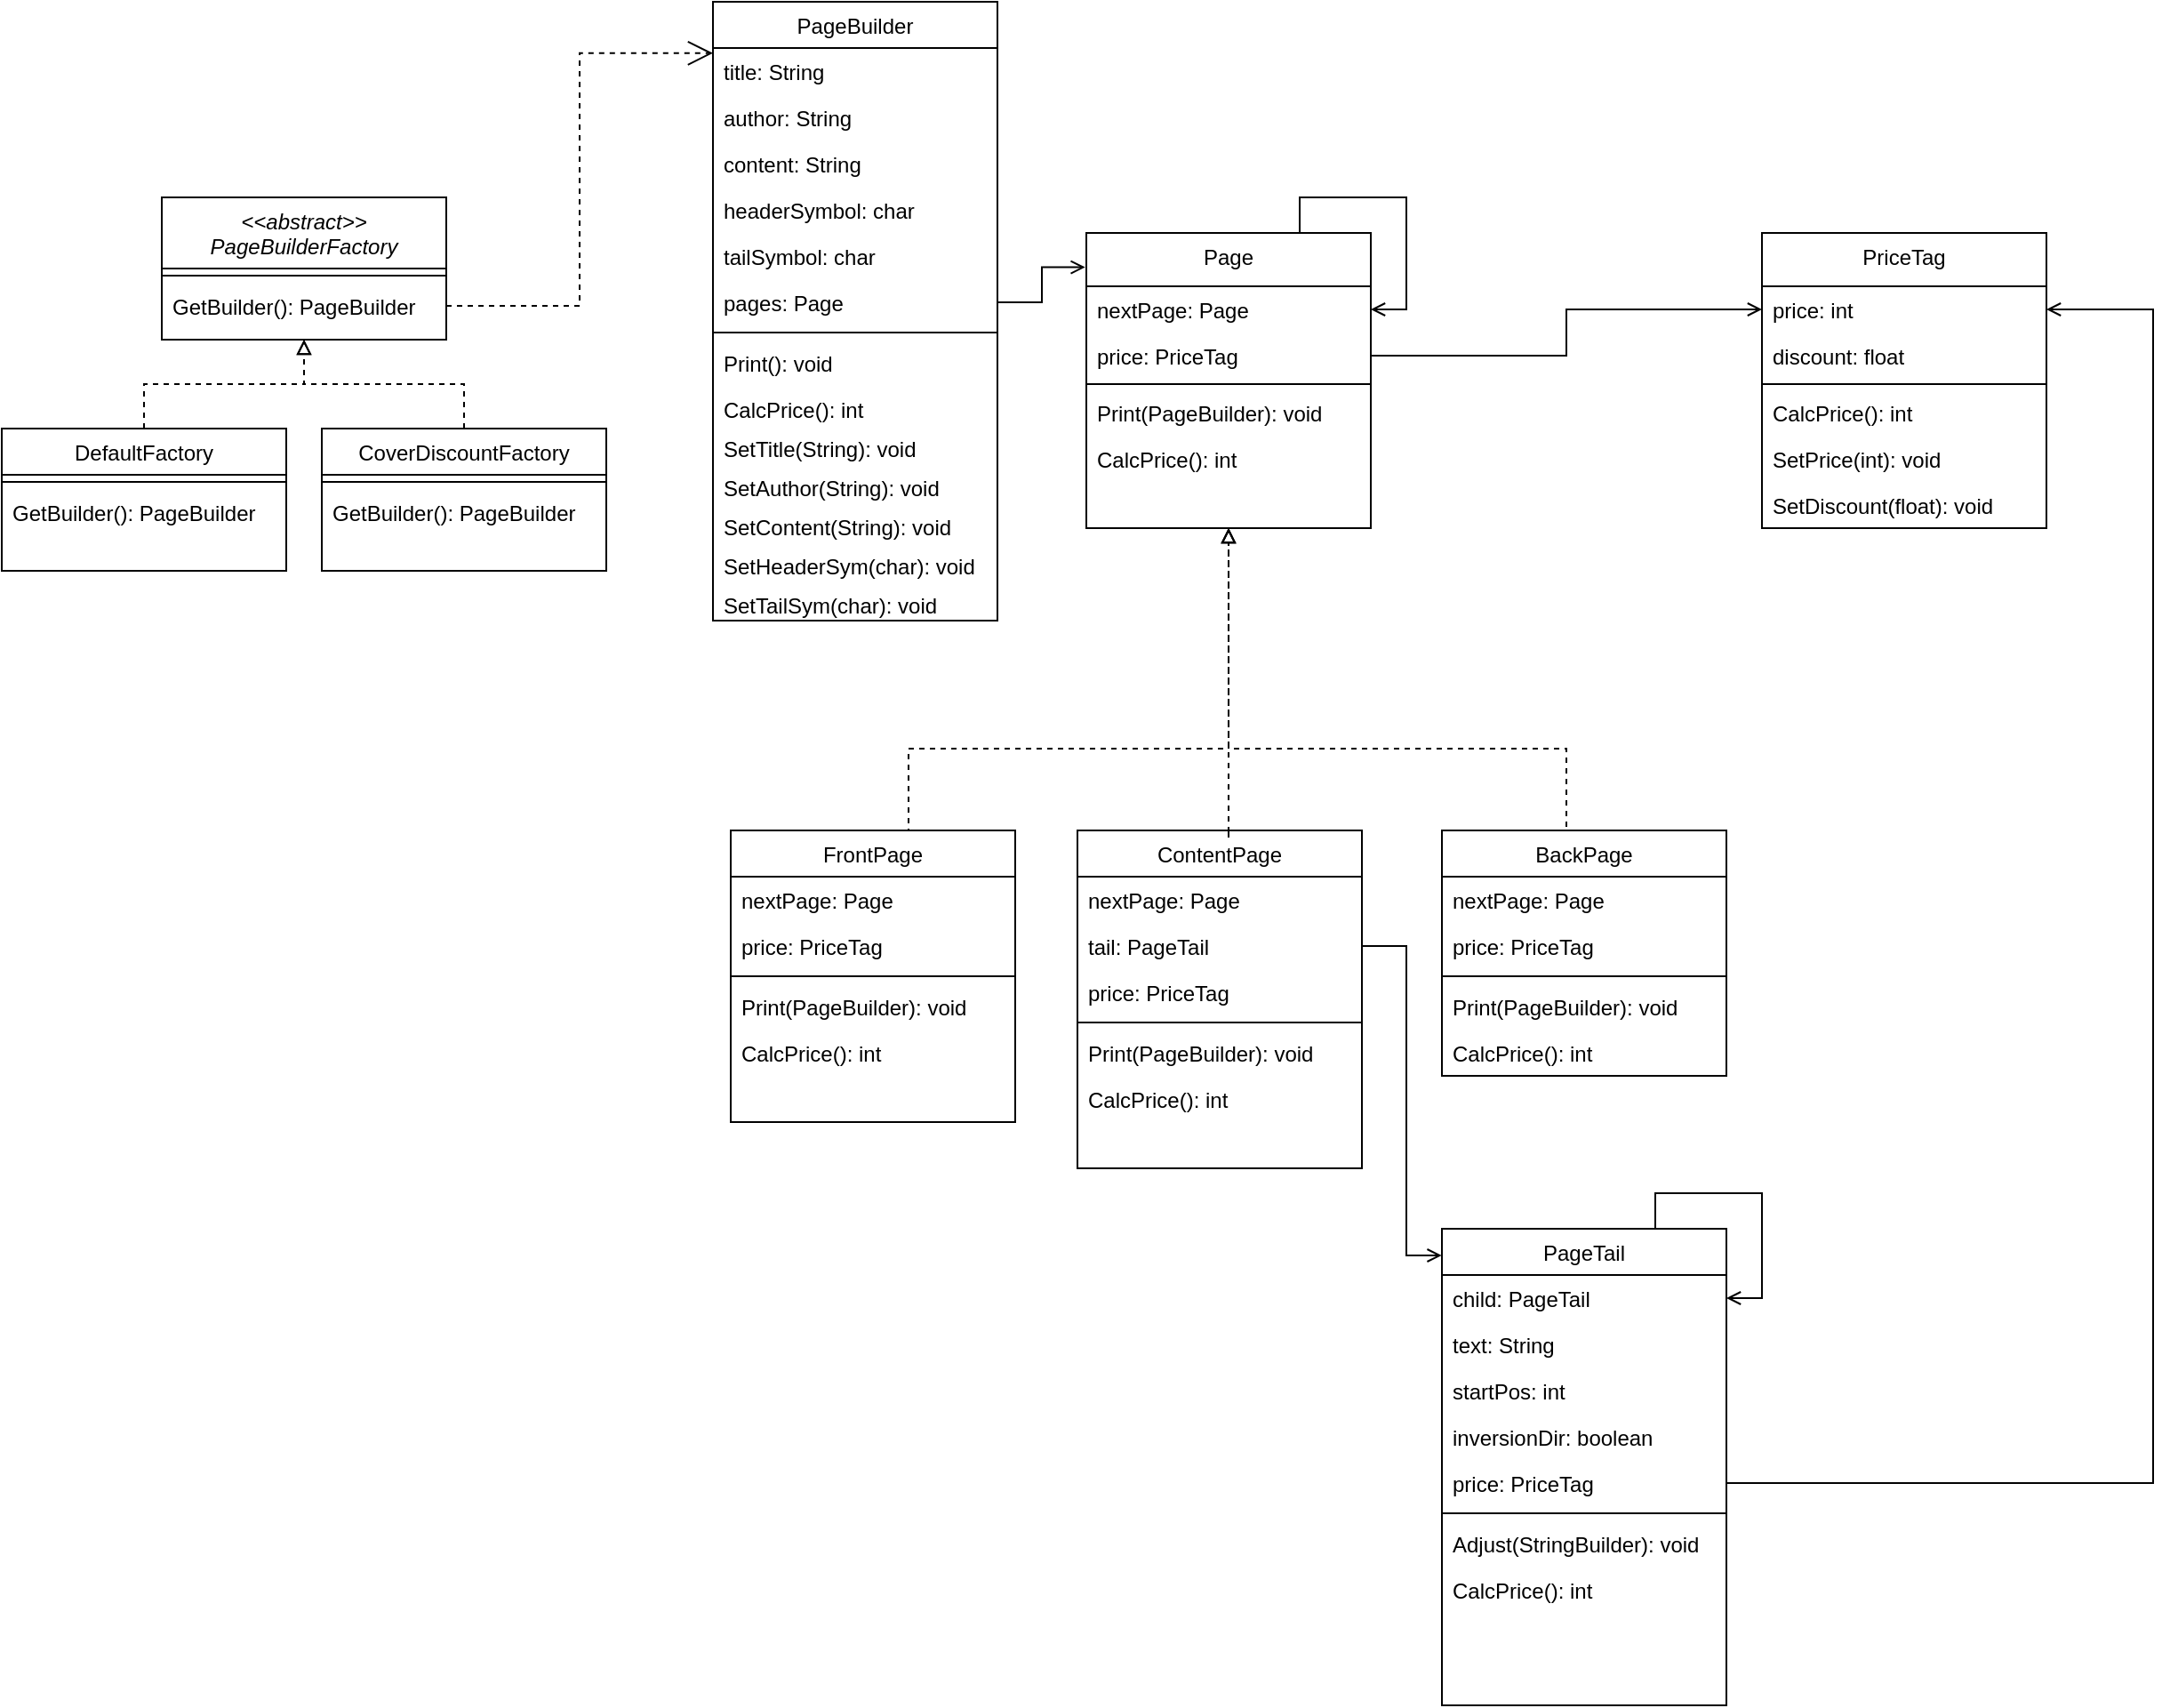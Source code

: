 <mxfile version="22.1.11" type="device">
  <diagram id="C5RBs43oDa-KdzZeNtuy" name="Page-1">
    <mxGraphModel dx="2607" dy="2544" grid="1" gridSize="10" guides="1" tooltips="1" connect="1" arrows="1" fold="1" page="1" pageScale="1" pageWidth="827" pageHeight="1169" math="0" shadow="0">
      <root>
        <mxCell id="WIyWlLk6GJQsqaUBKTNV-0" />
        <mxCell id="WIyWlLk6GJQsqaUBKTNV-1" parent="WIyWlLk6GJQsqaUBKTNV-0" />
        <mxCell id="zkfFHV4jXpPFQw0GAbJ--0" value="&lt;&lt;abstract&gt;&gt;&#xa;PageBuilderFactory" style="swimlane;fontStyle=2;align=center;verticalAlign=top;childLayout=stackLayout;horizontal=1;startSize=40;horizontalStack=0;resizeParent=1;resizeLast=0;collapsible=1;marginBottom=0;rounded=0;shadow=0;strokeWidth=1;" parent="WIyWlLk6GJQsqaUBKTNV-1" vertex="1">
          <mxGeometry x="300" y="-30" width="160" height="80" as="geometry">
            <mxRectangle x="230" y="140" width="160" height="26" as="alternateBounds" />
          </mxGeometry>
        </mxCell>
        <mxCell id="zkfFHV4jXpPFQw0GAbJ--4" value="" style="line;html=1;strokeWidth=1;align=left;verticalAlign=middle;spacingTop=-1;spacingLeft=3;spacingRight=3;rotatable=0;labelPosition=right;points=[];portConstraint=eastwest;" parent="zkfFHV4jXpPFQw0GAbJ--0" vertex="1">
          <mxGeometry y="40" width="160" height="8" as="geometry" />
        </mxCell>
        <mxCell id="HTNGmeO4zJxGfZkJyPWv-75" value="GetBuilder(): PageBuilder" style="text;align=left;verticalAlign=top;spacingLeft=4;spacingRight=4;overflow=hidden;rotatable=0;points=[[0,0.5],[1,0.5]];portConstraint=eastwest;" parent="zkfFHV4jXpPFQw0GAbJ--0" vertex="1">
          <mxGeometry y="48" width="160" height="26" as="geometry" />
        </mxCell>
        <mxCell id="zkfFHV4jXpPFQw0GAbJ--17" value="PageBuilder" style="swimlane;fontStyle=0;align=center;verticalAlign=top;childLayout=stackLayout;horizontal=1;startSize=26;horizontalStack=0;resizeParent=1;resizeLast=0;collapsible=1;marginBottom=0;rounded=0;shadow=0;strokeWidth=1;" parent="WIyWlLk6GJQsqaUBKTNV-1" vertex="1">
          <mxGeometry x="610" y="-140" width="160" height="348" as="geometry">
            <mxRectangle x="550" y="140" width="160" height="26" as="alternateBounds" />
          </mxGeometry>
        </mxCell>
        <mxCell id="FxxPegsx-t20fFShjFRJ-38" value="title: String" style="text;align=left;verticalAlign=top;spacingLeft=4;spacingRight=4;overflow=hidden;rotatable=0;points=[[0,0.5],[1,0.5]];portConstraint=eastwest;" vertex="1" parent="zkfFHV4jXpPFQw0GAbJ--17">
          <mxGeometry y="26" width="160" height="26" as="geometry" />
        </mxCell>
        <mxCell id="zkfFHV4jXpPFQw0GAbJ--18" value="author: String" style="text;align=left;verticalAlign=top;spacingLeft=4;spacingRight=4;overflow=hidden;rotatable=0;points=[[0,0.5],[1,0.5]];portConstraint=eastwest;" parent="zkfFHV4jXpPFQw0GAbJ--17" vertex="1">
          <mxGeometry y="52" width="160" height="26" as="geometry" />
        </mxCell>
        <mxCell id="zkfFHV4jXpPFQw0GAbJ--19" value="content: String" style="text;align=left;verticalAlign=top;spacingLeft=4;spacingRight=4;overflow=hidden;rotatable=0;points=[[0,0.5],[1,0.5]];portConstraint=eastwest;rounded=0;shadow=0;html=0;" parent="zkfFHV4jXpPFQw0GAbJ--17" vertex="1">
          <mxGeometry y="78" width="160" height="26" as="geometry" />
        </mxCell>
        <mxCell id="FxxPegsx-t20fFShjFRJ-27" value="headerSymbol: char" style="text;align=left;verticalAlign=top;spacingLeft=4;spacingRight=4;overflow=hidden;rotatable=0;points=[[0,0.5],[1,0.5]];portConstraint=eastwest;rounded=0;shadow=0;html=0;" vertex="1" parent="zkfFHV4jXpPFQw0GAbJ--17">
          <mxGeometry y="104" width="160" height="26" as="geometry" />
        </mxCell>
        <mxCell id="FxxPegsx-t20fFShjFRJ-28" value="tailSymbol: char" style="text;align=left;verticalAlign=top;spacingLeft=4;spacingRight=4;overflow=hidden;rotatable=0;points=[[0,0.5],[1,0.5]];portConstraint=eastwest;rounded=0;shadow=0;html=0;" vertex="1" parent="zkfFHV4jXpPFQw0GAbJ--17">
          <mxGeometry y="130" width="160" height="26" as="geometry" />
        </mxCell>
        <mxCell id="zkfFHV4jXpPFQw0GAbJ--20" value="pages: Page" style="text;align=left;verticalAlign=top;spacingLeft=4;spacingRight=4;overflow=hidden;rotatable=0;points=[[0,0.5],[1,0.5]];portConstraint=eastwest;rounded=0;shadow=0;html=0;" parent="zkfFHV4jXpPFQw0GAbJ--17" vertex="1">
          <mxGeometry y="156" width="160" height="26" as="geometry" />
        </mxCell>
        <mxCell id="zkfFHV4jXpPFQw0GAbJ--23" value="" style="line;html=1;strokeWidth=1;align=left;verticalAlign=middle;spacingTop=-1;spacingLeft=3;spacingRight=3;rotatable=0;labelPosition=right;points=[];portConstraint=eastwest;" parent="zkfFHV4jXpPFQw0GAbJ--17" vertex="1">
          <mxGeometry y="182" width="160" height="8" as="geometry" />
        </mxCell>
        <mxCell id="zkfFHV4jXpPFQw0GAbJ--24" value="Print(): void" style="text;align=left;verticalAlign=top;spacingLeft=4;spacingRight=4;overflow=hidden;rotatable=0;points=[[0,0.5],[1,0.5]];portConstraint=eastwest;" parent="zkfFHV4jXpPFQw0GAbJ--17" vertex="1">
          <mxGeometry y="190" width="160" height="26" as="geometry" />
        </mxCell>
        <mxCell id="HTNGmeO4zJxGfZkJyPWv-13" value="CalcPrice(): int" style="text;align=left;verticalAlign=top;spacingLeft=4;spacingRight=4;overflow=hidden;rotatable=0;points=[[0,0.5],[1,0.5]];portConstraint=eastwest;" parent="zkfFHV4jXpPFQw0GAbJ--17" vertex="1">
          <mxGeometry y="216" width="160" height="22" as="geometry" />
        </mxCell>
        <mxCell id="FxxPegsx-t20fFShjFRJ-6" value="SetTitle(String): void" style="text;align=left;verticalAlign=top;spacingLeft=4;spacingRight=4;overflow=hidden;rotatable=0;points=[[0,0.5],[1,0.5]];portConstraint=eastwest;" vertex="1" parent="zkfFHV4jXpPFQw0GAbJ--17">
          <mxGeometry y="238" width="160" height="22" as="geometry" />
        </mxCell>
        <mxCell id="FxxPegsx-t20fFShjFRJ-39" value="SetAuthor(String): void" style="text;align=left;verticalAlign=top;spacingLeft=4;spacingRight=4;overflow=hidden;rotatable=0;points=[[0,0.5],[1,0.5]];portConstraint=eastwest;" vertex="1" parent="zkfFHV4jXpPFQw0GAbJ--17">
          <mxGeometry y="260" width="160" height="22" as="geometry" />
        </mxCell>
        <mxCell id="FxxPegsx-t20fFShjFRJ-7" value="SetContent(String): void" style="text;align=left;verticalAlign=top;spacingLeft=4;spacingRight=4;overflow=hidden;rotatable=0;points=[[0,0.5],[1,0.5]];portConstraint=eastwest;" vertex="1" parent="zkfFHV4jXpPFQw0GAbJ--17">
          <mxGeometry y="282" width="160" height="22" as="geometry" />
        </mxCell>
        <mxCell id="FxxPegsx-t20fFShjFRJ-32" value="SetHeaderSym(char): void" style="text;align=left;verticalAlign=top;spacingLeft=4;spacingRight=4;overflow=hidden;rotatable=0;points=[[0,0.5],[1,0.5]];portConstraint=eastwest;" vertex="1" parent="zkfFHV4jXpPFQw0GAbJ--17">
          <mxGeometry y="304" width="160" height="22" as="geometry" />
        </mxCell>
        <mxCell id="FxxPegsx-t20fFShjFRJ-33" value="SetTailSym(char): void" style="text;align=left;verticalAlign=top;spacingLeft=4;spacingRight=4;overflow=hidden;rotatable=0;points=[[0,0.5],[1,0.5]];portConstraint=eastwest;" vertex="1" parent="zkfFHV4jXpPFQw0GAbJ--17">
          <mxGeometry y="326" width="160" height="22" as="geometry" />
        </mxCell>
        <mxCell id="HTNGmeO4zJxGfZkJyPWv-77" value="Page" style="swimlane;fontStyle=0;align=center;verticalAlign=top;childLayout=stackLayout;horizontal=1;startSize=30;horizontalStack=0;resizeParent=1;resizeLast=0;collapsible=1;marginBottom=0;rounded=0;shadow=0;strokeWidth=1;" parent="WIyWlLk6GJQsqaUBKTNV-1" vertex="1">
          <mxGeometry x="820" y="-10" width="160" height="166" as="geometry">
            <mxRectangle x="750" y="60" width="160" height="26" as="alternateBounds" />
          </mxGeometry>
        </mxCell>
        <mxCell id="FxxPegsx-t20fFShjFRJ-48" value="nextPage: Page" style="text;align=left;verticalAlign=top;spacingLeft=4;spacingRight=4;overflow=hidden;rotatable=0;points=[[0,0.5],[1,0.5]];portConstraint=eastwest;" vertex="1" parent="HTNGmeO4zJxGfZkJyPWv-77">
          <mxGeometry y="30" width="160" height="26" as="geometry" />
        </mxCell>
        <mxCell id="HuHv7tbyb6_Xpo9wnhg3-4" value="price: PriceTag" style="text;align=left;verticalAlign=top;spacingLeft=4;spacingRight=4;overflow=hidden;rotatable=0;points=[[0,0.5],[1,0.5]];portConstraint=eastwest;" parent="HTNGmeO4zJxGfZkJyPWv-77" vertex="1">
          <mxGeometry y="56" width="160" height="26" as="geometry" />
        </mxCell>
        <mxCell id="HTNGmeO4zJxGfZkJyPWv-81" value="" style="line;html=1;strokeWidth=1;align=left;verticalAlign=middle;spacingTop=-1;spacingLeft=3;spacingRight=3;rotatable=0;labelPosition=right;points=[];portConstraint=eastwest;" parent="HTNGmeO4zJxGfZkJyPWv-77" vertex="1">
          <mxGeometry y="82" width="160" height="6" as="geometry" />
        </mxCell>
        <mxCell id="HTNGmeO4zJxGfZkJyPWv-82" value="Print(PageBuilder): void" style="text;align=left;verticalAlign=top;spacingLeft=4;spacingRight=4;overflow=hidden;rotatable=0;points=[[0,0.5],[1,0.5]];portConstraint=eastwest;" parent="HTNGmeO4zJxGfZkJyPWv-77" vertex="1">
          <mxGeometry y="88" width="160" height="26" as="geometry" />
        </mxCell>
        <mxCell id="HuHv7tbyb6_Xpo9wnhg3-6" value="CalcPrice(): int" style="text;align=left;verticalAlign=top;spacingLeft=4;spacingRight=4;overflow=hidden;rotatable=0;points=[[0,0.5],[1,0.5]];portConstraint=eastwest;" parent="HTNGmeO4zJxGfZkJyPWv-77" vertex="1">
          <mxGeometry y="114" width="160" height="26" as="geometry" />
        </mxCell>
        <mxCell id="FxxPegsx-t20fFShjFRJ-34" style="edgeStyle=orthogonalEdgeStyle;rounded=0;orthogonalLoop=1;jettySize=auto;html=1;endArrow=open;endFill=0;entryX=1;entryY=0.5;entryDx=0;entryDy=0;" edge="1" parent="HTNGmeO4zJxGfZkJyPWv-77" target="FxxPegsx-t20fFShjFRJ-48">
          <mxGeometry relative="1" as="geometry">
            <mxPoint x="120" as="sourcePoint" />
            <mxPoint x="180" y="10" as="targetPoint" />
            <Array as="points">
              <mxPoint x="120" y="-20" />
              <mxPoint x="180" y="-20" />
              <mxPoint x="180" y="43" />
            </Array>
          </mxGeometry>
        </mxCell>
        <mxCell id="HTNGmeO4zJxGfZkJyPWv-88" value="FrontPage" style="swimlane;fontStyle=0;align=center;verticalAlign=top;childLayout=stackLayout;horizontal=1;startSize=26;horizontalStack=0;resizeParent=1;resizeLast=0;collapsible=1;marginBottom=0;rounded=0;shadow=0;strokeWidth=1;" parent="WIyWlLk6GJQsqaUBKTNV-1" vertex="1">
          <mxGeometry x="620" y="326" width="160" height="164" as="geometry">
            <mxRectangle x="550" y="140" width="160" height="26" as="alternateBounds" />
          </mxGeometry>
        </mxCell>
        <mxCell id="FxxPegsx-t20fFShjFRJ-0" value="nextPage: Page" style="text;align=left;verticalAlign=top;spacingLeft=4;spacingRight=4;overflow=hidden;rotatable=0;points=[[0,0.5],[1,0.5]];portConstraint=eastwest;" vertex="1" parent="HTNGmeO4zJxGfZkJyPWv-88">
          <mxGeometry y="26" width="160" height="26" as="geometry" />
        </mxCell>
        <mxCell id="FxxPegsx-t20fFShjFRJ-49" value="price: PriceTag" style="text;align=left;verticalAlign=top;spacingLeft=4;spacingRight=4;overflow=hidden;rotatable=0;points=[[0,0.5],[1,0.5]];portConstraint=eastwest;" vertex="1" parent="HTNGmeO4zJxGfZkJyPWv-88">
          <mxGeometry y="52" width="160" height="26" as="geometry" />
        </mxCell>
        <mxCell id="HTNGmeO4zJxGfZkJyPWv-89" value="" style="line;html=1;strokeWidth=1;align=left;verticalAlign=middle;spacingTop=-1;spacingLeft=3;spacingRight=3;rotatable=0;labelPosition=right;points=[];portConstraint=eastwest;" parent="HTNGmeO4zJxGfZkJyPWv-88" vertex="1">
          <mxGeometry y="78" width="160" height="8" as="geometry" />
        </mxCell>
        <mxCell id="HTNGmeO4zJxGfZkJyPWv-90" value="Print(PageBuilder): void" style="text;align=left;verticalAlign=top;spacingLeft=4;spacingRight=4;overflow=hidden;rotatable=0;points=[[0,0.5],[1,0.5]];portConstraint=eastwest;" parent="HTNGmeO4zJxGfZkJyPWv-88" vertex="1">
          <mxGeometry y="86" width="160" height="26" as="geometry" />
        </mxCell>
        <mxCell id="HuHv7tbyb6_Xpo9wnhg3-8" value="CalcPrice(): int" style="text;align=left;verticalAlign=top;spacingLeft=4;spacingRight=4;overflow=hidden;rotatable=0;points=[[0,0.5],[1,0.5]];portConstraint=eastwest;" parent="HTNGmeO4zJxGfZkJyPWv-88" vertex="1">
          <mxGeometry y="112" width="160" height="26" as="geometry" />
        </mxCell>
        <mxCell id="HTNGmeO4zJxGfZkJyPWv-91" value="ContentPage" style="swimlane;fontStyle=0;align=center;verticalAlign=top;childLayout=stackLayout;horizontal=1;startSize=26;horizontalStack=0;resizeParent=1;resizeLast=0;collapsible=1;marginBottom=0;rounded=0;shadow=0;strokeWidth=1;" parent="WIyWlLk6GJQsqaUBKTNV-1" vertex="1">
          <mxGeometry x="815" y="326" width="160" height="190" as="geometry">
            <mxRectangle x="550" y="140" width="160" height="26" as="alternateBounds" />
          </mxGeometry>
        </mxCell>
        <mxCell id="FxxPegsx-t20fFShjFRJ-3" value="nextPage: Page" style="text;align=left;verticalAlign=top;spacingLeft=4;spacingRight=4;overflow=hidden;rotatable=0;points=[[0,0.5],[1,0.5]];portConstraint=eastwest;" vertex="1" parent="HTNGmeO4zJxGfZkJyPWv-91">
          <mxGeometry y="26" width="160" height="26" as="geometry" />
        </mxCell>
        <mxCell id="FxxPegsx-t20fFShjFRJ-8" value="tail: PageTail" style="text;align=left;verticalAlign=top;spacingLeft=4;spacingRight=4;overflow=hidden;rotatable=0;points=[[0,0.5],[1,0.5]];portConstraint=eastwest;" vertex="1" parent="HTNGmeO4zJxGfZkJyPWv-91">
          <mxGeometry y="52" width="160" height="26" as="geometry" />
        </mxCell>
        <mxCell id="FxxPegsx-t20fFShjFRJ-50" value="price: PriceTag" style="text;align=left;verticalAlign=top;spacingLeft=4;spacingRight=4;overflow=hidden;rotatable=0;points=[[0,0.5],[1,0.5]];portConstraint=eastwest;" vertex="1" parent="HTNGmeO4zJxGfZkJyPWv-91">
          <mxGeometry y="78" width="160" height="26" as="geometry" />
        </mxCell>
        <mxCell id="HTNGmeO4zJxGfZkJyPWv-92" value="" style="line;html=1;strokeWidth=1;align=left;verticalAlign=middle;spacingTop=-1;spacingLeft=3;spacingRight=3;rotatable=0;labelPosition=right;points=[];portConstraint=eastwest;" parent="HTNGmeO4zJxGfZkJyPWv-91" vertex="1">
          <mxGeometry y="104" width="160" height="8" as="geometry" />
        </mxCell>
        <mxCell id="HTNGmeO4zJxGfZkJyPWv-93" value="Print(PageBuilder): void" style="text;align=left;verticalAlign=top;spacingLeft=4;spacingRight=4;overflow=hidden;rotatable=0;points=[[0,0.5],[1,0.5]];portConstraint=eastwest;" parent="HTNGmeO4zJxGfZkJyPWv-91" vertex="1">
          <mxGeometry y="112" width="160" height="26" as="geometry" />
        </mxCell>
        <mxCell id="HuHv7tbyb6_Xpo9wnhg3-9" value="CalcPrice(): int" style="text;align=left;verticalAlign=top;spacingLeft=4;spacingRight=4;overflow=hidden;rotatable=0;points=[[0,0.5],[1,0.5]];portConstraint=eastwest;" parent="HTNGmeO4zJxGfZkJyPWv-91" vertex="1">
          <mxGeometry y="138" width="160" height="26" as="geometry" />
        </mxCell>
        <mxCell id="HTNGmeO4zJxGfZkJyPWv-94" value="BackPage" style="swimlane;fontStyle=0;align=center;verticalAlign=top;childLayout=stackLayout;horizontal=1;startSize=26;horizontalStack=0;resizeParent=1;resizeLast=0;collapsible=1;marginBottom=0;rounded=0;shadow=0;strokeWidth=1;" parent="WIyWlLk6GJQsqaUBKTNV-1" vertex="1">
          <mxGeometry x="1020" y="326" width="160" height="138" as="geometry">
            <mxRectangle x="550" y="140" width="160" height="26" as="alternateBounds" />
          </mxGeometry>
        </mxCell>
        <mxCell id="FxxPegsx-t20fFShjFRJ-4" value="nextPage: Page" style="text;align=left;verticalAlign=top;spacingLeft=4;spacingRight=4;overflow=hidden;rotatable=0;points=[[0,0.5],[1,0.5]];portConstraint=eastwest;" vertex="1" parent="HTNGmeO4zJxGfZkJyPWv-94">
          <mxGeometry y="26" width="160" height="26" as="geometry" />
        </mxCell>
        <mxCell id="FxxPegsx-t20fFShjFRJ-51" value="price: PriceTag" style="text;align=left;verticalAlign=top;spacingLeft=4;spacingRight=4;overflow=hidden;rotatable=0;points=[[0,0.5],[1,0.5]];portConstraint=eastwest;" vertex="1" parent="HTNGmeO4zJxGfZkJyPWv-94">
          <mxGeometry y="52" width="160" height="26" as="geometry" />
        </mxCell>
        <mxCell id="HTNGmeO4zJxGfZkJyPWv-95" value="" style="line;html=1;strokeWidth=1;align=left;verticalAlign=middle;spacingTop=-1;spacingLeft=3;spacingRight=3;rotatable=0;labelPosition=right;points=[];portConstraint=eastwest;" parent="HTNGmeO4zJxGfZkJyPWv-94" vertex="1">
          <mxGeometry y="78" width="160" height="8" as="geometry" />
        </mxCell>
        <mxCell id="HTNGmeO4zJxGfZkJyPWv-96" value="Print(PageBuilder): void" style="text;align=left;verticalAlign=top;spacingLeft=4;spacingRight=4;overflow=hidden;rotatable=0;points=[[0,0.5],[1,0.5]];portConstraint=eastwest;" parent="HTNGmeO4zJxGfZkJyPWv-94" vertex="1">
          <mxGeometry y="86" width="160" height="26" as="geometry" />
        </mxCell>
        <mxCell id="HuHv7tbyb6_Xpo9wnhg3-10" value="CalcPrice(): int" style="text;align=left;verticalAlign=top;spacingLeft=4;spacingRight=4;overflow=hidden;rotatable=0;points=[[0,0.5],[1,0.5]];portConstraint=eastwest;" parent="HTNGmeO4zJxGfZkJyPWv-94" vertex="1">
          <mxGeometry y="112" width="160" height="26" as="geometry" />
        </mxCell>
        <mxCell id="HTNGmeO4zJxGfZkJyPWv-126" value="" style="endArrow=block;dashed=1;endFill=0;endSize=6;html=1;rounded=0;exitX=0.5;exitY=0;exitDx=0;exitDy=0;edgeStyle=orthogonalEdgeStyle;entryX=0.5;entryY=1;entryDx=0;entryDy=0;" parent="WIyWlLk6GJQsqaUBKTNV-1" source="HTNGmeO4zJxGfZkJyPWv-88" target="HTNGmeO4zJxGfZkJyPWv-77" edge="1">
          <mxGeometry width="160" relative="1" as="geometry">
            <mxPoint x="1140" y="-90" as="sourcePoint" />
            <mxPoint x="1020" y="-100" as="targetPoint" />
            <Array as="points">
              <mxPoint x="720" y="280" />
              <mxPoint x="900" y="280" />
            </Array>
          </mxGeometry>
        </mxCell>
        <mxCell id="HTNGmeO4zJxGfZkJyPWv-127" value="" style="endArrow=block;dashed=1;endFill=0;endSize=6;html=1;rounded=0;edgeStyle=orthogonalEdgeStyle;exitX=0.5;exitY=0;exitDx=0;exitDy=0;entryX=0.5;entryY=1;entryDx=0;entryDy=0;" parent="WIyWlLk6GJQsqaUBKTNV-1" source="HTNGmeO4zJxGfZkJyPWv-91" target="HTNGmeO4zJxGfZkJyPWv-77" edge="1">
          <mxGeometry width="160" relative="1" as="geometry">
            <mxPoint x="1080" y="50" as="sourcePoint" />
            <mxPoint x="920" y="180" as="targetPoint" />
            <Array as="points">
              <mxPoint x="900" y="330" />
              <mxPoint x="900" y="330" />
            </Array>
          </mxGeometry>
        </mxCell>
        <mxCell id="HTNGmeO4zJxGfZkJyPWv-128" value="" style="endArrow=block;dashed=1;endFill=0;endSize=6;html=1;rounded=0;exitX=0.5;exitY=0;exitDx=0;exitDy=0;edgeStyle=orthogonalEdgeStyle;entryX=0.5;entryY=1;entryDx=0;entryDy=0;" parent="WIyWlLk6GJQsqaUBKTNV-1" source="HTNGmeO4zJxGfZkJyPWv-94" target="HTNGmeO4zJxGfZkJyPWv-77" edge="1">
          <mxGeometry width="160" relative="1" as="geometry">
            <mxPoint x="970" y="80" as="sourcePoint" />
            <mxPoint x="1030" y="-70" as="targetPoint" />
            <Array as="points">
              <mxPoint x="1090" y="280" />
              <mxPoint x="900" y="280" />
            </Array>
          </mxGeometry>
        </mxCell>
        <mxCell id="HTNGmeO4zJxGfZkJyPWv-129" value="" style="endArrow=open;endSize=12;dashed=1;html=1;rounded=0;exitX=1;exitY=0.5;exitDx=0;exitDy=0;edgeStyle=orthogonalEdgeStyle;entryX=0;entryY=0.083;entryDx=0;entryDy=0;entryPerimeter=0;" parent="WIyWlLk6GJQsqaUBKTNV-1" source="HTNGmeO4zJxGfZkJyPWv-75" target="zkfFHV4jXpPFQw0GAbJ--17" edge="1">
          <mxGeometry width="160" relative="1" as="geometry">
            <mxPoint x="680" y="200" as="sourcePoint" />
            <mxPoint x="560" y="130" as="targetPoint" />
          </mxGeometry>
        </mxCell>
        <mxCell id="HTNGmeO4zJxGfZkJyPWv-134" value="DefaultFactory" style="swimlane;fontStyle=0;align=center;verticalAlign=top;childLayout=stackLayout;horizontal=1;startSize=26;horizontalStack=0;resizeParent=1;resizeLast=0;collapsible=1;marginBottom=0;rounded=0;shadow=0;strokeWidth=1;" parent="WIyWlLk6GJQsqaUBKTNV-1" vertex="1">
          <mxGeometry x="210" y="100" width="160" height="80" as="geometry">
            <mxRectangle x="550" y="140" width="160" height="26" as="alternateBounds" />
          </mxGeometry>
        </mxCell>
        <mxCell id="HTNGmeO4zJxGfZkJyPWv-135" value="" style="line;html=1;strokeWidth=1;align=left;verticalAlign=middle;spacingTop=-1;spacingLeft=3;spacingRight=3;rotatable=0;labelPosition=right;points=[];portConstraint=eastwest;" parent="HTNGmeO4zJxGfZkJyPWv-134" vertex="1">
          <mxGeometry y="26" width="160" height="8" as="geometry" />
        </mxCell>
        <mxCell id="HTNGmeO4zJxGfZkJyPWv-136" value="GetBuilder(): PageBuilder" style="text;align=left;verticalAlign=top;spacingLeft=4;spacingRight=4;overflow=hidden;rotatable=0;points=[[0,0.5],[1,0.5]];portConstraint=eastwest;" parent="HTNGmeO4zJxGfZkJyPWv-134" vertex="1">
          <mxGeometry y="34" width="160" height="26" as="geometry" />
        </mxCell>
        <mxCell id="HTNGmeO4zJxGfZkJyPWv-137" value="" style="endArrow=block;dashed=1;endFill=0;endSize=6;html=1;rounded=0;exitX=0.5;exitY=0;exitDx=0;exitDy=0;edgeStyle=orthogonalEdgeStyle;entryX=0.5;entryY=1;entryDx=0;entryDy=0;" parent="WIyWlLk6GJQsqaUBKTNV-1" source="HTNGmeO4zJxGfZkJyPWv-134" target="zkfFHV4jXpPFQw0GAbJ--0" edge="1">
          <mxGeometry width="160" relative="1" as="geometry">
            <mxPoint x="590" y="-44.29" as="sourcePoint" />
            <mxPoint x="370" y="70" as="targetPoint" />
          </mxGeometry>
        </mxCell>
        <mxCell id="HTNGmeO4zJxGfZkJyPWv-138" value="CoverDiscountFactory" style="swimlane;fontStyle=0;align=center;verticalAlign=top;childLayout=stackLayout;horizontal=1;startSize=26;horizontalStack=0;resizeParent=1;resizeLast=0;collapsible=1;marginBottom=0;rounded=0;shadow=0;strokeWidth=1;" parent="WIyWlLk6GJQsqaUBKTNV-1" vertex="1">
          <mxGeometry x="390" y="100" width="160" height="80" as="geometry">
            <mxRectangle x="550" y="140" width="160" height="26" as="alternateBounds" />
          </mxGeometry>
        </mxCell>
        <mxCell id="HTNGmeO4zJxGfZkJyPWv-139" value="" style="line;html=1;strokeWidth=1;align=left;verticalAlign=middle;spacingTop=-1;spacingLeft=3;spacingRight=3;rotatable=0;labelPosition=right;points=[];portConstraint=eastwest;" parent="HTNGmeO4zJxGfZkJyPWv-138" vertex="1">
          <mxGeometry y="26" width="160" height="8" as="geometry" />
        </mxCell>
        <mxCell id="HTNGmeO4zJxGfZkJyPWv-140" value="GetBuilder(): PageBuilder" style="text;align=left;verticalAlign=top;spacingLeft=4;spacingRight=4;overflow=hidden;rotatable=0;points=[[0,0.5],[1,0.5]];portConstraint=eastwest;" parent="HTNGmeO4zJxGfZkJyPWv-138" vertex="1">
          <mxGeometry y="34" width="160" height="26" as="geometry" />
        </mxCell>
        <mxCell id="HTNGmeO4zJxGfZkJyPWv-141" value="" style="endArrow=block;dashed=1;endFill=0;endSize=6;html=1;rounded=0;exitX=0.5;exitY=0;exitDx=0;exitDy=0;edgeStyle=orthogonalEdgeStyle;entryX=0.5;entryY=1;entryDx=0;entryDy=0;" parent="WIyWlLk6GJQsqaUBKTNV-1" source="HTNGmeO4zJxGfZkJyPWv-138" target="zkfFHV4jXpPFQw0GAbJ--0" edge="1">
          <mxGeometry width="160" relative="1" as="geometry">
            <mxPoint x="250" y="110" as="sourcePoint" />
            <mxPoint x="400" y="60" as="targetPoint" />
          </mxGeometry>
        </mxCell>
        <mxCell id="FxxPegsx-t20fFShjFRJ-9" value="PageTail" style="swimlane;fontStyle=0;align=center;verticalAlign=top;childLayout=stackLayout;horizontal=1;startSize=26;horizontalStack=0;resizeParent=1;resizeLast=0;collapsible=1;marginBottom=0;rounded=0;shadow=0;strokeWidth=1;" vertex="1" parent="WIyWlLk6GJQsqaUBKTNV-1">
          <mxGeometry x="1020" y="550" width="160" height="268" as="geometry">
            <mxRectangle x="550" y="140" width="160" height="26" as="alternateBounds" />
          </mxGeometry>
        </mxCell>
        <mxCell id="FxxPegsx-t20fFShjFRJ-11" value="child: PageTail" style="text;align=left;verticalAlign=top;spacingLeft=4;spacingRight=4;overflow=hidden;rotatable=0;points=[[0,0.5],[1,0.5]];portConstraint=eastwest;" vertex="1" parent="FxxPegsx-t20fFShjFRJ-9">
          <mxGeometry y="26" width="160" height="26" as="geometry" />
        </mxCell>
        <mxCell id="FxxPegsx-t20fFShjFRJ-26" value="text: String" style="text;align=left;verticalAlign=top;spacingLeft=4;spacingRight=4;overflow=hidden;rotatable=0;points=[[0,0.5],[1,0.5]];portConstraint=eastwest;" vertex="1" parent="FxxPegsx-t20fFShjFRJ-9">
          <mxGeometry y="52" width="160" height="26" as="geometry" />
        </mxCell>
        <mxCell id="FxxPegsx-t20fFShjFRJ-24" value="startPos: int" style="text;align=left;verticalAlign=top;spacingLeft=4;spacingRight=4;overflow=hidden;rotatable=0;points=[[0,0.5],[1,0.5]];portConstraint=eastwest;" vertex="1" parent="FxxPegsx-t20fFShjFRJ-9">
          <mxGeometry y="78" width="160" height="26" as="geometry" />
        </mxCell>
        <mxCell id="FxxPegsx-t20fFShjFRJ-25" value="inversionDir: boolean" style="text;align=left;verticalAlign=top;spacingLeft=4;spacingRight=4;overflow=hidden;rotatable=0;points=[[0,0.5],[1,0.5]];portConstraint=eastwest;" vertex="1" parent="FxxPegsx-t20fFShjFRJ-9">
          <mxGeometry y="104" width="160" height="26" as="geometry" />
        </mxCell>
        <mxCell id="FxxPegsx-t20fFShjFRJ-53" value="price: PriceTag" style="text;align=left;verticalAlign=top;spacingLeft=4;spacingRight=4;overflow=hidden;rotatable=0;points=[[0,0.5],[1,0.5]];portConstraint=eastwest;" vertex="1" parent="FxxPegsx-t20fFShjFRJ-9">
          <mxGeometry y="130" width="160" height="26" as="geometry" />
        </mxCell>
        <mxCell id="FxxPegsx-t20fFShjFRJ-12" value="" style="line;html=1;strokeWidth=1;align=left;verticalAlign=middle;spacingTop=-1;spacingLeft=3;spacingRight=3;rotatable=0;labelPosition=right;points=[];portConstraint=eastwest;" vertex="1" parent="FxxPegsx-t20fFShjFRJ-9">
          <mxGeometry y="156" width="160" height="8" as="geometry" />
        </mxCell>
        <mxCell id="FxxPegsx-t20fFShjFRJ-13" value="Adjust(StringBuilder): void " style="text;align=left;verticalAlign=top;spacingLeft=4;spacingRight=4;overflow=hidden;rotatable=0;points=[[0,0.5],[1,0.5]];portConstraint=eastwest;" vertex="1" parent="FxxPegsx-t20fFShjFRJ-9">
          <mxGeometry y="164" width="160" height="26" as="geometry" />
        </mxCell>
        <mxCell id="FxxPegsx-t20fFShjFRJ-14" value="CalcPrice(): int" style="text;align=left;verticalAlign=top;spacingLeft=4;spacingRight=4;overflow=hidden;rotatable=0;points=[[0,0.5],[1,0.5]];portConstraint=eastwest;" vertex="1" parent="FxxPegsx-t20fFShjFRJ-9">
          <mxGeometry y="190" width="160" height="26" as="geometry" />
        </mxCell>
        <mxCell id="FxxPegsx-t20fFShjFRJ-29" style="edgeStyle=orthogonalEdgeStyle;rounded=0;orthogonalLoop=1;jettySize=auto;html=1;exitX=0.75;exitY=0;exitDx=0;exitDy=0;endArrow=open;endFill=0;entryX=1;entryY=0.5;entryDx=0;entryDy=0;" edge="1" parent="FxxPegsx-t20fFShjFRJ-9" source="FxxPegsx-t20fFShjFRJ-9" target="FxxPegsx-t20fFShjFRJ-11">
          <mxGeometry relative="1" as="geometry">
            <mxPoint x="420" y="-692" as="sourcePoint" />
            <mxPoint x="490" y="-643" as="targetPoint" />
            <Array as="points">
              <mxPoint x="120" y="-20" />
              <mxPoint x="180" y="-20" />
              <mxPoint x="180" y="39" />
            </Array>
          </mxGeometry>
        </mxCell>
        <mxCell id="FxxPegsx-t20fFShjFRJ-30" style="edgeStyle=orthogonalEdgeStyle;rounded=0;orthogonalLoop=1;jettySize=auto;html=1;exitX=1;exitY=0.5;exitDx=0;exitDy=0;entryX=-0.001;entryY=0.056;entryDx=0;entryDy=0;entryPerimeter=0;endArrow=open;endFill=0;" edge="1" parent="WIyWlLk6GJQsqaUBKTNV-1" source="FxxPegsx-t20fFShjFRJ-8" target="FxxPegsx-t20fFShjFRJ-9">
          <mxGeometry relative="1" as="geometry">
            <mxPoint x="1241" y="240" as="sourcePoint" />
            <mxPoint x="1310" y="-30" as="targetPoint" />
            <Array as="points">
              <mxPoint x="1000" y="391" />
              <mxPoint x="1000" y="565" />
            </Array>
          </mxGeometry>
        </mxCell>
        <mxCell id="FxxPegsx-t20fFShjFRJ-31" style="edgeStyle=orthogonalEdgeStyle;rounded=0;orthogonalLoop=1;jettySize=auto;html=1;exitX=1;exitY=0.5;exitDx=0;exitDy=0;entryX=-0.004;entryY=0.116;entryDx=0;entryDy=0;entryPerimeter=0;endArrow=open;endFill=0;" edge="1" parent="WIyWlLk6GJQsqaUBKTNV-1" source="zkfFHV4jXpPFQw0GAbJ--20" target="HTNGmeO4zJxGfZkJyPWv-77">
          <mxGeometry relative="1" as="geometry">
            <mxPoint x="780" y="223" as="sourcePoint" />
            <mxPoint x="879" y="110" as="targetPoint" />
          </mxGeometry>
        </mxCell>
        <mxCell id="FxxPegsx-t20fFShjFRJ-40" value="PriceTag" style="swimlane;fontStyle=0;align=center;verticalAlign=top;childLayout=stackLayout;horizontal=1;startSize=30;horizontalStack=0;resizeParent=1;resizeLast=0;collapsible=1;marginBottom=0;rounded=0;shadow=0;strokeWidth=1;" vertex="1" parent="WIyWlLk6GJQsqaUBKTNV-1">
          <mxGeometry x="1200" y="-10" width="160" height="166" as="geometry">
            <mxRectangle x="750" y="60" width="160" height="26" as="alternateBounds" />
          </mxGeometry>
        </mxCell>
        <mxCell id="FxxPegsx-t20fFShjFRJ-41" value="price: int" style="text;align=left;verticalAlign=top;spacingLeft=4;spacingRight=4;overflow=hidden;rotatable=0;points=[[0,0.5],[1,0.5]];portConstraint=eastwest;" vertex="1" parent="FxxPegsx-t20fFShjFRJ-40">
          <mxGeometry y="30" width="160" height="26" as="geometry" />
        </mxCell>
        <mxCell id="FxxPegsx-t20fFShjFRJ-45" value="discount: float" style="text;align=left;verticalAlign=top;spacingLeft=4;spacingRight=4;overflow=hidden;rotatable=0;points=[[0,0.5],[1,0.5]];portConstraint=eastwest;" vertex="1" parent="FxxPegsx-t20fFShjFRJ-40">
          <mxGeometry y="56" width="160" height="26" as="geometry" />
        </mxCell>
        <mxCell id="FxxPegsx-t20fFShjFRJ-42" value="" style="line;html=1;strokeWidth=1;align=left;verticalAlign=middle;spacingTop=-1;spacingLeft=3;spacingRight=3;rotatable=0;labelPosition=right;points=[];portConstraint=eastwest;" vertex="1" parent="FxxPegsx-t20fFShjFRJ-40">
          <mxGeometry y="82" width="160" height="6" as="geometry" />
        </mxCell>
        <mxCell id="FxxPegsx-t20fFShjFRJ-44" value="CalcPrice(): int" style="text;align=left;verticalAlign=top;spacingLeft=4;spacingRight=4;overflow=hidden;rotatable=0;points=[[0,0.5],[1,0.5]];portConstraint=eastwest;" vertex="1" parent="FxxPegsx-t20fFShjFRJ-40">
          <mxGeometry y="88" width="160" height="26" as="geometry" />
        </mxCell>
        <mxCell id="FxxPegsx-t20fFShjFRJ-46" value="SetPrice(int): void" style="text;align=left;verticalAlign=top;spacingLeft=4;spacingRight=4;overflow=hidden;rotatable=0;points=[[0,0.5],[1,0.5]];portConstraint=eastwest;" vertex="1" parent="FxxPegsx-t20fFShjFRJ-40">
          <mxGeometry y="114" width="160" height="26" as="geometry" />
        </mxCell>
        <mxCell id="FxxPegsx-t20fFShjFRJ-47" value="SetDiscount(float): void" style="text;align=left;verticalAlign=top;spacingLeft=4;spacingRight=4;overflow=hidden;rotatable=0;points=[[0,0.5],[1,0.5]];portConstraint=eastwest;" vertex="1" parent="FxxPegsx-t20fFShjFRJ-40">
          <mxGeometry y="140" width="160" height="26" as="geometry" />
        </mxCell>
        <mxCell id="FxxPegsx-t20fFShjFRJ-55" value="" style="endArrow=open;endFill=0;endSize=6;html=1;rounded=0;edgeStyle=orthogonalEdgeStyle;entryX=0;entryY=0.5;entryDx=0;entryDy=0;exitX=1;exitY=0.5;exitDx=0;exitDy=0;" edge="1" parent="WIyWlLk6GJQsqaUBKTNV-1" source="HuHv7tbyb6_Xpo9wnhg3-4" target="FxxPegsx-t20fFShjFRJ-41">
          <mxGeometry width="160" relative="1" as="geometry">
            <mxPoint x="990" y="50" as="sourcePoint" />
            <mxPoint x="1081" y="220" as="targetPoint" />
            <Array as="points">
              <mxPoint x="1090" y="59" />
              <mxPoint x="1090" y="33" />
            </Array>
          </mxGeometry>
        </mxCell>
        <mxCell id="FxxPegsx-t20fFShjFRJ-58" style="edgeStyle=orthogonalEdgeStyle;rounded=0;orthogonalLoop=1;jettySize=auto;html=1;endArrow=open;endFill=0;exitX=1;exitY=0.5;exitDx=0;exitDy=0;entryX=1;entryY=0.5;entryDx=0;entryDy=0;" edge="1" parent="WIyWlLk6GJQsqaUBKTNV-1" source="FxxPegsx-t20fFShjFRJ-53" target="FxxPegsx-t20fFShjFRJ-41">
          <mxGeometry relative="1" as="geometry">
            <mxPoint x="1290" y="90" as="sourcePoint" />
            <mxPoint x="1250" y="200" as="targetPoint" />
            <Array as="points">
              <mxPoint x="1420" y="693" />
              <mxPoint x="1420" y="33" />
            </Array>
          </mxGeometry>
        </mxCell>
      </root>
    </mxGraphModel>
  </diagram>
</mxfile>
